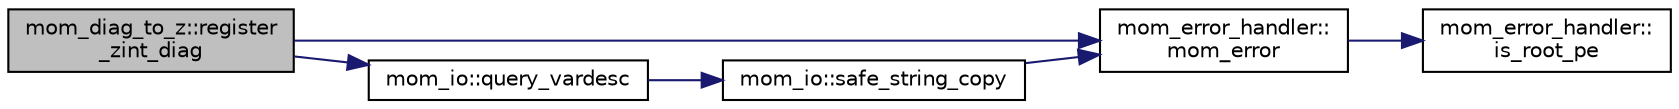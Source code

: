 digraph "mom_diag_to_z::register_zint_diag"
{
 // INTERACTIVE_SVG=YES
  edge [fontname="Helvetica",fontsize="10",labelfontname="Helvetica",labelfontsize="10"];
  node [fontname="Helvetica",fontsize="10",shape=record];
  rankdir="LR";
  Node106 [label="mom_diag_to_z::register\l_zint_diag",height=0.2,width=0.4,color="black", fillcolor="grey75", style="filled", fontcolor="black"];
  Node106 -> Node107 [color="midnightblue",fontsize="10",style="solid",fontname="Helvetica"];
  Node107 [label="mom_error_handler::\lmom_error",height=0.2,width=0.4,color="black", fillcolor="white", style="filled",URL="$namespacemom__error__handler.html#a460cfb79a06c29fc249952c2a3710d67"];
  Node107 -> Node108 [color="midnightblue",fontsize="10",style="solid",fontname="Helvetica"];
  Node108 [label="mom_error_handler::\lis_root_pe",height=0.2,width=0.4,color="black", fillcolor="white", style="filled",URL="$namespacemom__error__handler.html#ad5f00a53059c72fe2332d1436c80ca71"];
  Node106 -> Node109 [color="midnightblue",fontsize="10",style="solid",fontname="Helvetica"];
  Node109 [label="mom_io::query_vardesc",height=0.2,width=0.4,color="black", fillcolor="white", style="filled",URL="$namespacemom__io.html#a23e82d1d89d9bb1c9bdf802ce80d4508",tooltip="This routine queries vardesc. "];
  Node109 -> Node110 [color="midnightblue",fontsize="10",style="solid",fontname="Helvetica"];
  Node110 [label="mom_io::safe_string_copy",height=0.2,width=0.4,color="black", fillcolor="white", style="filled",URL="$namespacemom__io.html#ac4bc408e8b38dbd669842753f26ebf88",tooltip="Copies a string. "];
  Node110 -> Node107 [color="midnightblue",fontsize="10",style="solid",fontname="Helvetica"];
}
